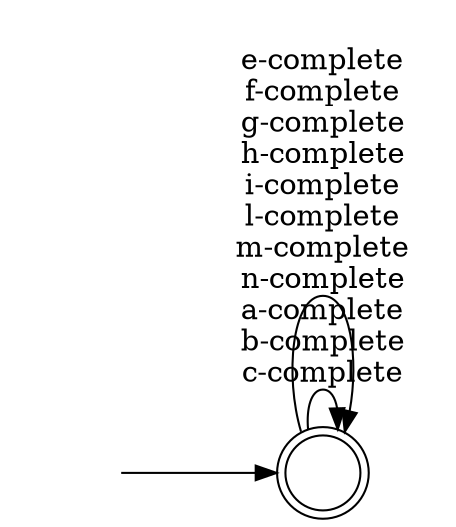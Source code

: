 digraph Automaton {
  rankdir = LR;
  0 [shape=doublecircle,label=""];
  initial [shape=plaintext,label=""];
  initial -> 0
  0 -> 0 [label="a-complete\nb-complete\nc-complete"]
  0 -> 0 [label="e-complete\nf-complete\ng-complete\nh-complete\ni-complete\nl-complete\nm-complete\nn-complete"]
}
